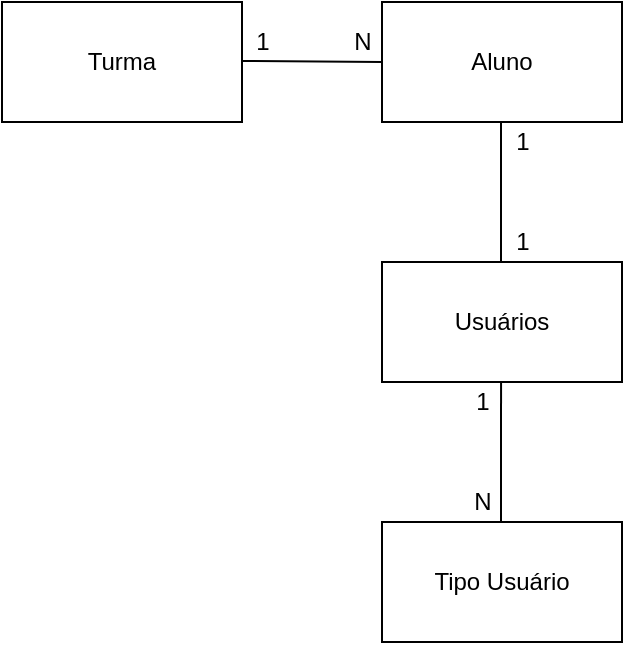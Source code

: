 <mxfile version="15.2.5" type="device"><diagram id="H_12YT416IoHOAvqugxs" name="Page-1"><mxGraphModel dx="868" dy="426" grid="1" gridSize="10" guides="1" tooltips="1" connect="1" arrows="1" fold="1" page="1" pageScale="1" pageWidth="827" pageHeight="1169" math="0" shadow="0"><root><mxCell id="0"/><mxCell id="1" parent="0"/><mxCell id="v6r8LWykTlb-XfgRHRKH-1" value="Turma" style="rounded=0;whiteSpace=wrap;html=1;" parent="1" vertex="1"><mxGeometry x="120" y="90" width="120" height="60" as="geometry"/></mxCell><mxCell id="v6r8LWykTlb-XfgRHRKH-2" value="Aluno" style="rounded=0;whiteSpace=wrap;html=1;" parent="1" vertex="1"><mxGeometry x="310" y="90" width="120" height="60" as="geometry"/></mxCell><mxCell id="v6r8LWykTlb-XfgRHRKH-3" value="Usuários" style="rounded=0;whiteSpace=wrap;html=1;" parent="1" vertex="1"><mxGeometry x="310" y="220" width="120" height="60" as="geometry"/></mxCell><mxCell id="v6r8LWykTlb-XfgRHRKH-4" value="Tipo Usuário" style="rounded=0;whiteSpace=wrap;html=1;" parent="1" vertex="1"><mxGeometry x="310" y="350" width="120" height="60" as="geometry"/></mxCell><mxCell id="v6r8LWykTlb-XfgRHRKH-5" value="" style="endArrow=none;html=1;entryX=0;entryY=0.5;entryDx=0;entryDy=0;" parent="1" target="v6r8LWykTlb-XfgRHRKH-2" edge="1"><mxGeometry width="50" height="50" relative="1" as="geometry"><mxPoint x="240" y="119.5" as="sourcePoint"/><mxPoint x="290" y="119.5" as="targetPoint"/></mxGeometry></mxCell><mxCell id="v6r8LWykTlb-XfgRHRKH-8" value="1" style="text;html=1;align=center;verticalAlign=middle;resizable=0;points=[];autosize=1;strokeColor=none;fillColor=none;" parent="1" vertex="1"><mxGeometry x="240" y="100" width="20" height="20" as="geometry"/></mxCell><mxCell id="v6r8LWykTlb-XfgRHRKH-9" value="N" style="text;html=1;align=center;verticalAlign=middle;resizable=0;points=[];autosize=1;strokeColor=none;fillColor=none;" parent="1" vertex="1"><mxGeometry x="290" y="100" width="20" height="20" as="geometry"/></mxCell><mxCell id="v6r8LWykTlb-XfgRHRKH-10" value="1" style="text;html=1;align=center;verticalAlign=middle;resizable=0;points=[];autosize=1;strokeColor=none;fillColor=none;" parent="1" vertex="1"><mxGeometry x="350" y="280" width="20" height="20" as="geometry"/></mxCell><mxCell id="v6r8LWykTlb-XfgRHRKH-11" value="N" style="text;html=1;align=center;verticalAlign=middle;resizable=0;points=[];autosize=1;strokeColor=none;fillColor=none;" parent="1" vertex="1"><mxGeometry x="350" y="330" width="20" height="20" as="geometry"/></mxCell><mxCell id="v6r8LWykTlb-XfgRHRKH-12" value="" style="endArrow=none;html=1;entryX=0.496;entryY=1;entryDx=0;entryDy=0;entryPerimeter=0;" parent="1" target="v6r8LWykTlb-XfgRHRKH-3" edge="1"><mxGeometry width="50" height="50" relative="1" as="geometry"><mxPoint x="369.5" y="350" as="sourcePoint"/><mxPoint x="369.5" y="285" as="targetPoint"/></mxGeometry></mxCell><mxCell id="v6r8LWykTlb-XfgRHRKH-13" value="" style="endArrow=none;html=1;" parent="1" edge="1"><mxGeometry width="50" height="50" relative="1" as="geometry"><mxPoint x="369.5" y="220" as="sourcePoint"/><mxPoint x="369.5" y="150" as="targetPoint"/></mxGeometry></mxCell><mxCell id="b4gCFCApyYKcQUb3TtjU-1" value="1" style="text;html=1;align=center;verticalAlign=middle;resizable=0;points=[];autosize=1;strokeColor=none;fillColor=none;" vertex="1" parent="1"><mxGeometry x="370" y="150" width="20" height="20" as="geometry"/></mxCell><mxCell id="b4gCFCApyYKcQUb3TtjU-2" value="1" style="text;html=1;align=center;verticalAlign=middle;resizable=0;points=[];autosize=1;strokeColor=none;fillColor=none;" vertex="1" parent="1"><mxGeometry x="370" y="200" width="20" height="20" as="geometry"/></mxCell></root></mxGraphModel></diagram></mxfile>